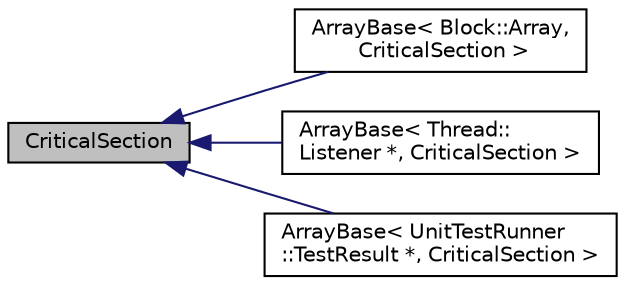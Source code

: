 digraph "CriticalSection"
{
  bgcolor="transparent";
  edge [fontname="Helvetica",fontsize="10",labelfontname="Helvetica",labelfontsize="10"];
  node [fontname="Helvetica",fontsize="10",shape=record];
  rankdir="LR";
  Node0 [label="CriticalSection",height=0.2,width=0.4,color="black", fillcolor="grey75", style="filled", fontcolor="black"];
  Node0 -> Node1 [dir="back",color="midnightblue",fontsize="10",style="solid",fontname="Helvetica"];
  Node1 [label="ArrayBase\< Block::Array,\l CriticalSection \>",height=0.2,width=0.4,color="black",URL="$classArrayBase.html"];
  Node0 -> Node2 [dir="back",color="midnightblue",fontsize="10",style="solid",fontname="Helvetica"];
  Node2 [label="ArrayBase\< Thread::\lListener *, CriticalSection \>",height=0.2,width=0.4,color="black",URL="$classArrayBase.html"];
  Node0 -> Node3 [dir="back",color="midnightblue",fontsize="10",style="solid",fontname="Helvetica"];
  Node3 [label="ArrayBase\< UnitTestRunner\l::TestResult *, CriticalSection \>",height=0.2,width=0.4,color="black",URL="$classArrayBase.html"];
}
